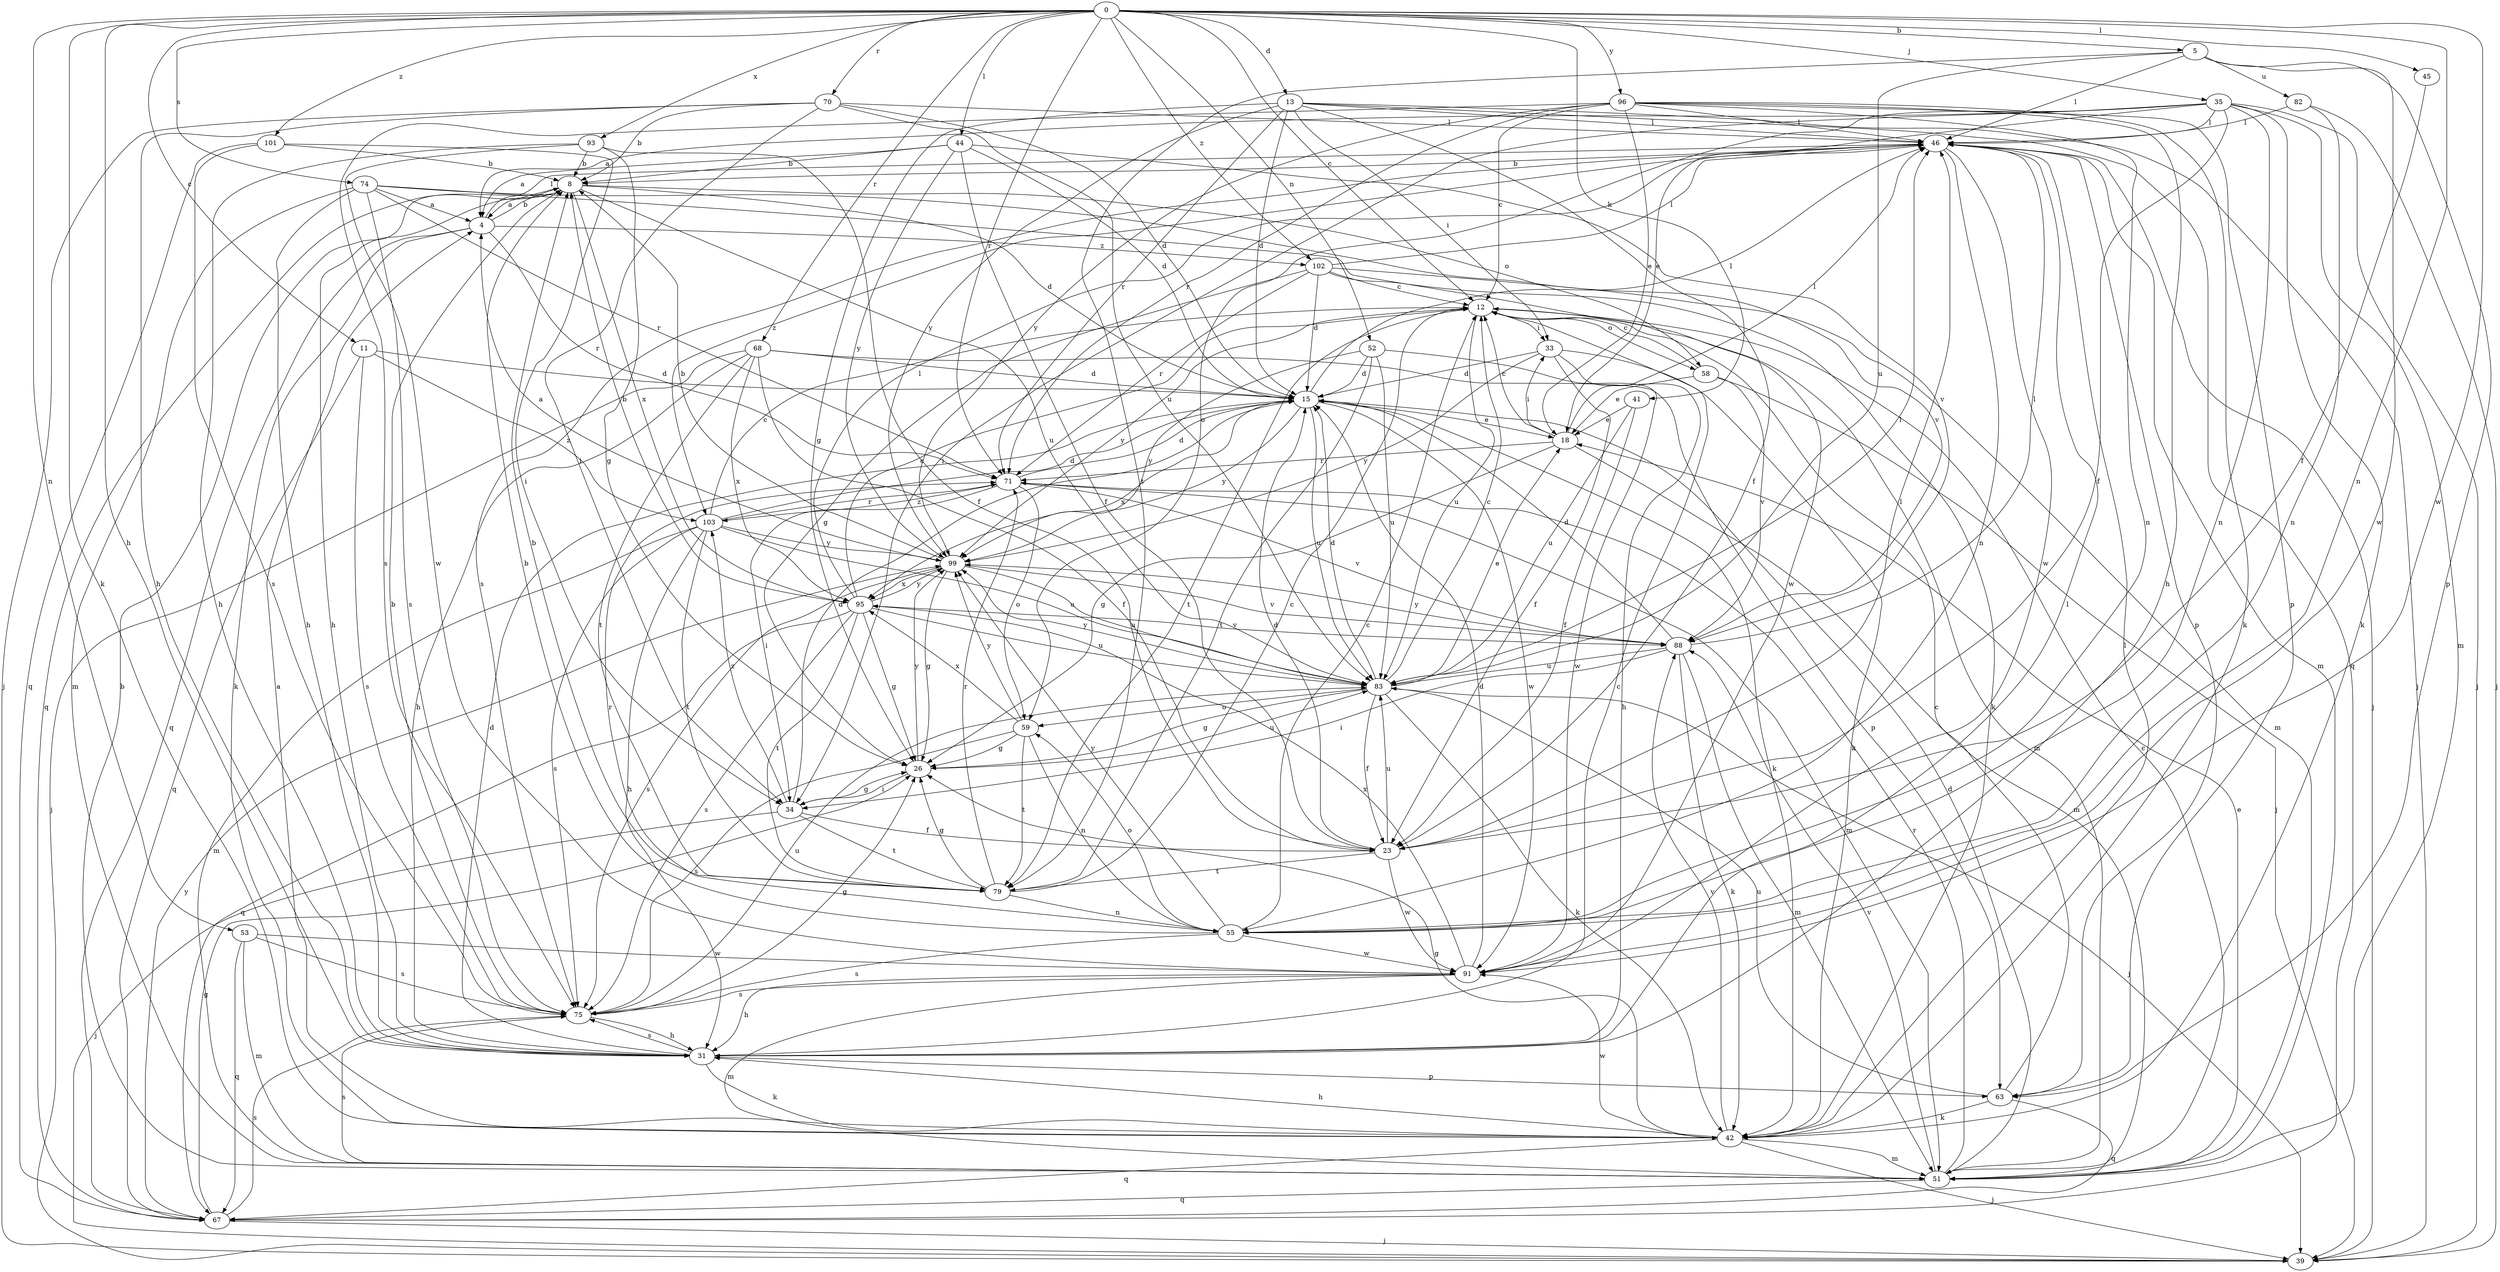 strict digraph  {
0;
4;
5;
8;
11;
12;
13;
15;
18;
23;
26;
31;
33;
34;
35;
39;
41;
42;
44;
45;
46;
51;
52;
53;
55;
58;
59;
63;
67;
68;
70;
71;
74;
75;
79;
82;
83;
88;
91;
93;
95;
96;
99;
101;
102;
103;
0 -> 5  [label=b];
0 -> 11  [label=c];
0 -> 12  [label=c];
0 -> 13  [label=d];
0 -> 31  [label=h];
0 -> 35  [label=j];
0 -> 41  [label=k];
0 -> 42  [label=k];
0 -> 44  [label=l];
0 -> 45  [label=l];
0 -> 52  [label=n];
0 -> 53  [label=n];
0 -> 55  [label=n];
0 -> 68  [label=r];
0 -> 70  [label=r];
0 -> 71  [label=r];
0 -> 74  [label=s];
0 -> 91  [label=w];
0 -> 93  [label=x];
0 -> 96  [label=y];
0 -> 101  [label=z];
0 -> 102  [label=z];
4 -> 8  [label=b];
4 -> 42  [label=k];
4 -> 46  [label=l];
4 -> 67  [label=q];
4 -> 71  [label=r];
4 -> 102  [label=z];
5 -> 46  [label=l];
5 -> 63  [label=p];
5 -> 79  [label=t];
5 -> 82  [label=u];
5 -> 83  [label=u];
5 -> 91  [label=w];
8 -> 4  [label=a];
8 -> 15  [label=d];
8 -> 31  [label=h];
8 -> 58  [label=o];
8 -> 67  [label=q];
8 -> 83  [label=u];
8 -> 95  [label=x];
11 -> 15  [label=d];
11 -> 67  [label=q];
11 -> 75  [label=s];
11 -> 103  [label=z];
12 -> 33  [label=i];
12 -> 51  [label=m];
12 -> 58  [label=o];
12 -> 79  [label=t];
12 -> 83  [label=u];
12 -> 99  [label=y];
13 -> 15  [label=d];
13 -> 23  [label=f];
13 -> 26  [label=g];
13 -> 33  [label=i];
13 -> 39  [label=j];
13 -> 46  [label=l];
13 -> 67  [label=q];
13 -> 71  [label=r];
13 -> 99  [label=y];
15 -> 18  [label=e];
15 -> 42  [label=k];
15 -> 46  [label=l];
15 -> 83  [label=u];
15 -> 91  [label=w];
15 -> 95  [label=x];
15 -> 99  [label=y];
18 -> 12  [label=c];
18 -> 26  [label=g];
18 -> 33  [label=i];
18 -> 46  [label=l];
18 -> 51  [label=m];
18 -> 71  [label=r];
23 -> 15  [label=d];
23 -> 46  [label=l];
23 -> 79  [label=t];
23 -> 83  [label=u];
23 -> 91  [label=w];
26 -> 34  [label=i];
26 -> 83  [label=u];
26 -> 99  [label=y];
31 -> 12  [label=c];
31 -> 15  [label=d];
31 -> 42  [label=k];
31 -> 46  [label=l];
31 -> 63  [label=p];
31 -> 75  [label=s];
33 -> 15  [label=d];
33 -> 23  [label=f];
33 -> 31  [label=h];
33 -> 42  [label=k];
33 -> 99  [label=y];
34 -> 15  [label=d];
34 -> 23  [label=f];
34 -> 26  [label=g];
34 -> 39  [label=j];
34 -> 79  [label=t];
34 -> 103  [label=z];
35 -> 4  [label=a];
35 -> 18  [label=e];
35 -> 23  [label=f];
35 -> 34  [label=i];
35 -> 39  [label=j];
35 -> 42  [label=k];
35 -> 46  [label=l];
35 -> 51  [label=m];
35 -> 55  [label=n];
35 -> 59  [label=o];
41 -> 18  [label=e];
41 -> 23  [label=f];
41 -> 83  [label=u];
42 -> 4  [label=a];
42 -> 26  [label=g];
42 -> 31  [label=h];
42 -> 39  [label=j];
42 -> 46  [label=l];
42 -> 51  [label=m];
42 -> 67  [label=q];
42 -> 88  [label=v];
42 -> 91  [label=w];
44 -> 4  [label=a];
44 -> 8  [label=b];
44 -> 15  [label=d];
44 -> 23  [label=f];
44 -> 88  [label=v];
44 -> 99  [label=y];
45 -> 23  [label=f];
46 -> 8  [label=b];
46 -> 39  [label=j];
46 -> 51  [label=m];
46 -> 55  [label=n];
46 -> 63  [label=p];
46 -> 75  [label=s];
46 -> 91  [label=w];
46 -> 103  [label=z];
51 -> 8  [label=b];
51 -> 12  [label=c];
51 -> 15  [label=d];
51 -> 18  [label=e];
51 -> 67  [label=q];
51 -> 71  [label=r];
51 -> 75  [label=s];
51 -> 88  [label=v];
52 -> 15  [label=d];
52 -> 79  [label=t];
52 -> 83  [label=u];
52 -> 91  [label=w];
52 -> 99  [label=y];
53 -> 51  [label=m];
53 -> 67  [label=q];
53 -> 75  [label=s];
53 -> 91  [label=w];
55 -> 8  [label=b];
55 -> 12  [label=c];
55 -> 59  [label=o];
55 -> 71  [label=r];
55 -> 75  [label=s];
55 -> 91  [label=w];
55 -> 99  [label=y];
58 -> 12  [label=c];
58 -> 18  [label=e];
58 -> 39  [label=j];
58 -> 88  [label=v];
59 -> 26  [label=g];
59 -> 55  [label=n];
59 -> 75  [label=s];
59 -> 79  [label=t];
59 -> 95  [label=x];
59 -> 99  [label=y];
63 -> 12  [label=c];
63 -> 42  [label=k];
63 -> 67  [label=q];
63 -> 83  [label=u];
67 -> 26  [label=g];
67 -> 39  [label=j];
67 -> 75  [label=s];
67 -> 99  [label=y];
68 -> 15  [label=d];
68 -> 23  [label=f];
68 -> 31  [label=h];
68 -> 39  [label=j];
68 -> 63  [label=p];
68 -> 79  [label=t];
68 -> 95  [label=x];
70 -> 8  [label=b];
70 -> 15  [label=d];
70 -> 31  [label=h];
70 -> 34  [label=i];
70 -> 39  [label=j];
70 -> 46  [label=l];
70 -> 83  [label=u];
71 -> 15  [label=d];
71 -> 34  [label=i];
71 -> 51  [label=m];
71 -> 59  [label=o];
71 -> 88  [label=v];
71 -> 103  [label=z];
74 -> 4  [label=a];
74 -> 31  [label=h];
74 -> 51  [label=m];
74 -> 71  [label=r];
74 -> 75  [label=s];
74 -> 88  [label=v];
74 -> 91  [label=w];
75 -> 8  [label=b];
75 -> 26  [label=g];
75 -> 31  [label=h];
75 -> 83  [label=u];
79 -> 8  [label=b];
79 -> 12  [label=c];
79 -> 26  [label=g];
79 -> 55  [label=n];
79 -> 71  [label=r];
82 -> 39  [label=j];
82 -> 46  [label=l];
82 -> 55  [label=n];
83 -> 12  [label=c];
83 -> 15  [label=d];
83 -> 18  [label=e];
83 -> 23  [label=f];
83 -> 26  [label=g];
83 -> 39  [label=j];
83 -> 42  [label=k];
83 -> 46  [label=l];
83 -> 59  [label=o];
83 -> 99  [label=y];
88 -> 15  [label=d];
88 -> 34  [label=i];
88 -> 42  [label=k];
88 -> 46  [label=l];
88 -> 51  [label=m];
88 -> 83  [label=u];
88 -> 99  [label=y];
91 -> 15  [label=d];
91 -> 31  [label=h];
91 -> 51  [label=m];
91 -> 75  [label=s];
91 -> 95  [label=x];
93 -> 8  [label=b];
93 -> 23  [label=f];
93 -> 26  [label=g];
93 -> 31  [label=h];
93 -> 91  [label=w];
95 -> 8  [label=b];
95 -> 12  [label=c];
95 -> 26  [label=g];
95 -> 46  [label=l];
95 -> 67  [label=q];
95 -> 75  [label=s];
95 -> 79  [label=t];
95 -> 83  [label=u];
95 -> 88  [label=v];
95 -> 99  [label=y];
96 -> 12  [label=c];
96 -> 18  [label=e];
96 -> 31  [label=h];
96 -> 42  [label=k];
96 -> 46  [label=l];
96 -> 55  [label=n];
96 -> 63  [label=p];
96 -> 71  [label=r];
96 -> 75  [label=s];
96 -> 99  [label=y];
99 -> 4  [label=a];
99 -> 8  [label=b];
99 -> 26  [label=g];
99 -> 75  [label=s];
99 -> 83  [label=u];
99 -> 88  [label=v];
99 -> 95  [label=x];
101 -> 8  [label=b];
101 -> 34  [label=i];
101 -> 67  [label=q];
101 -> 75  [label=s];
102 -> 12  [label=c];
102 -> 15  [label=d];
102 -> 26  [label=g];
102 -> 42  [label=k];
102 -> 46  [label=l];
102 -> 51  [label=m];
102 -> 71  [label=r];
103 -> 12  [label=c];
103 -> 15  [label=d];
103 -> 31  [label=h];
103 -> 51  [label=m];
103 -> 71  [label=r];
103 -> 75  [label=s];
103 -> 79  [label=t];
103 -> 83  [label=u];
103 -> 99  [label=y];
}
